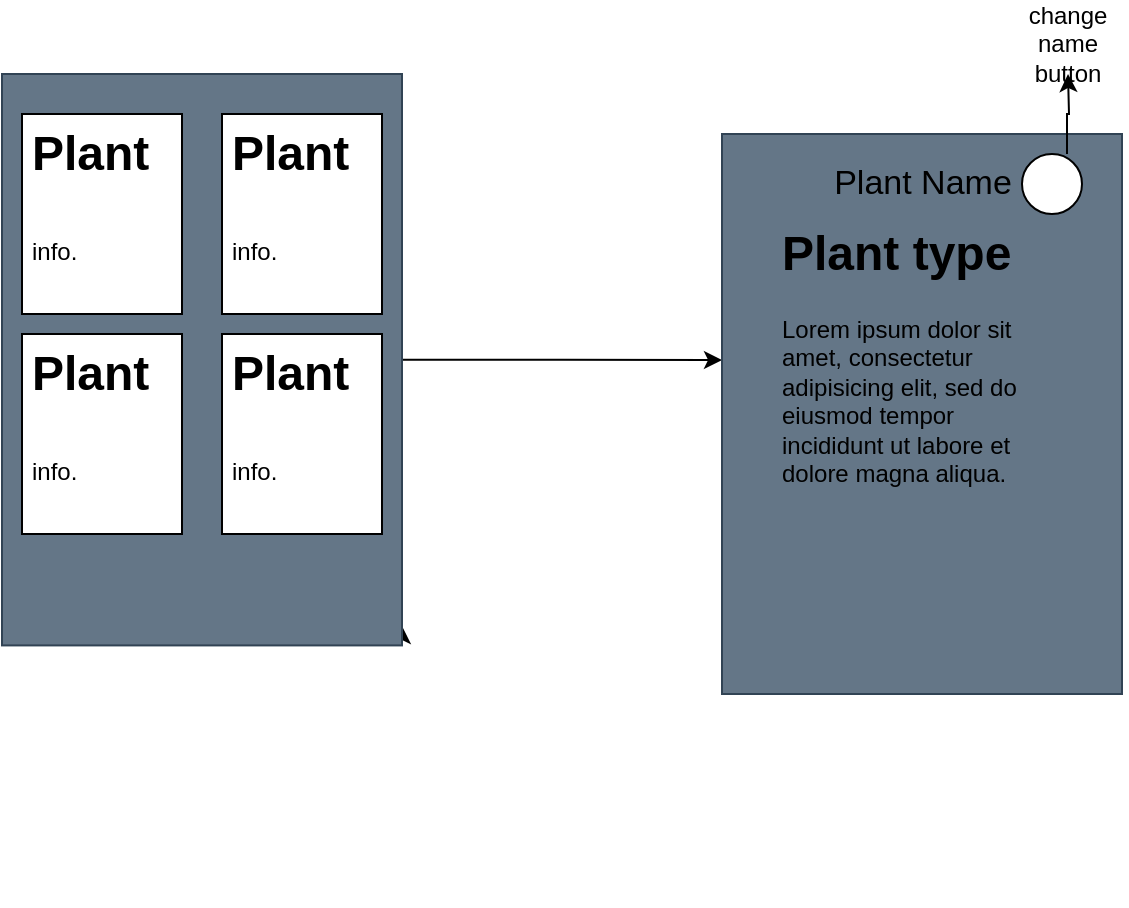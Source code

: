 <mxfile version="23.1.1" type="github">
  <diagram name="Page-1" id="HZjEvbOUQnJ17dc9Jhi6">
    <mxGraphModel dx="1434" dy="764" grid="1" gridSize="10" guides="1" tooltips="1" connect="1" arrows="1" fold="1" page="1" pageScale="1" pageWidth="850" pageHeight="1100" math="0" shadow="0">
      <root>
        <mxCell id="0" />
        <mxCell id="1" parent="0" />
        <mxCell id="RD_BjFuZVKAJSrdPhWW8-18" value="" style="group" vertex="1" connectable="0" parent="1">
          <mxGeometry x="50" y="60" width="290" height="395.71" as="geometry" />
        </mxCell>
        <mxCell id="RD_BjFuZVKAJSrdPhWW8-17" style="edgeStyle=orthogonalEdgeStyle;rounded=0;orthogonalLoop=1;jettySize=auto;html=1;exitX=1;exitY=1;exitDx=0;exitDy=0;" edge="1" parent="RD_BjFuZVKAJSrdPhWW8-18" source="RD_BjFuZVKAJSrdPhWW8-3">
          <mxGeometry relative="1" as="geometry">
            <mxPoint x="190" y="256" as="targetPoint" />
          </mxGeometry>
        </mxCell>
        <mxCell id="RD_BjFuZVKAJSrdPhWW8-24" style="edgeStyle=orthogonalEdgeStyle;rounded=0;orthogonalLoop=1;jettySize=auto;html=1;exitX=1;exitY=0.5;exitDx=0;exitDy=0;" edge="1" parent="RD_BjFuZVKAJSrdPhWW8-18" source="RD_BjFuZVKAJSrdPhWW8-3">
          <mxGeometry relative="1" as="geometry">
            <mxPoint x="350" y="123" as="targetPoint" />
          </mxGeometry>
        </mxCell>
        <mxCell id="RD_BjFuZVKAJSrdPhWW8-3" value="" style="whiteSpace=wrap;html=1;aspect=fixed;fillColor=#647687;fontColor=#ffffff;strokeColor=#314354;rotation=0;" vertex="1" parent="RD_BjFuZVKAJSrdPhWW8-18">
          <mxGeometry x="-10" y="-20" width="200" height="285.71" as="geometry">
            <mxPoint x="100" y="130" as="offset" />
          </mxGeometry>
        </mxCell>
        <mxCell id="RD_BjFuZVKAJSrdPhWW8-7" value="" style="rounded=0;whiteSpace=wrap;html=1;" vertex="1" parent="RD_BjFuZVKAJSrdPhWW8-18">
          <mxGeometry x="100" width="80" height="100" as="geometry" />
        </mxCell>
        <mxCell id="RD_BjFuZVKAJSrdPhWW8-8" value="" style="rounded=0;whiteSpace=wrap;html=1;" vertex="1" parent="RD_BjFuZVKAJSrdPhWW8-18">
          <mxGeometry width="80" height="100" as="geometry" />
        </mxCell>
        <mxCell id="RD_BjFuZVKAJSrdPhWW8-9" value="" style="rounded=0;whiteSpace=wrap;html=1;" vertex="1" parent="RD_BjFuZVKAJSrdPhWW8-18">
          <mxGeometry x="100" y="110" width="80" height="100" as="geometry" />
        </mxCell>
        <mxCell id="RD_BjFuZVKAJSrdPhWW8-10" value="" style="rounded=0;whiteSpace=wrap;html=1;" vertex="1" parent="RD_BjFuZVKAJSrdPhWW8-18">
          <mxGeometry y="110" width="80" height="100" as="geometry" />
        </mxCell>
        <mxCell id="RD_BjFuZVKAJSrdPhWW8-11" value="&lt;h1&gt;&lt;span style=&quot;background-color: initial;&quot;&gt;Plant&lt;/span&gt;&lt;/h1&gt;&lt;h1&gt;&lt;span style=&quot;background-color: initial; font-size: 12px; font-weight: normal;&quot;&gt;info.&lt;/span&gt;&lt;br&gt;&lt;/h1&gt;" style="text;html=1;strokeColor=none;fillColor=none;spacing=5;spacingTop=-20;whiteSpace=wrap;overflow=hidden;rounded=0;" vertex="1" parent="RD_BjFuZVKAJSrdPhWW8-18">
          <mxGeometry width="80" height="100" as="geometry" />
        </mxCell>
        <mxCell id="RD_BjFuZVKAJSrdPhWW8-12" value="&lt;h1&gt;&lt;span style=&quot;background-color: initial;&quot;&gt;Plant&lt;/span&gt;&lt;/h1&gt;&lt;h1&gt;&lt;span style=&quot;background-color: initial; font-size: 12px; font-weight: normal;&quot;&gt;info.&lt;/span&gt;&lt;br&gt;&lt;/h1&gt;" style="text;html=1;strokeColor=none;fillColor=none;spacing=5;spacingTop=-20;whiteSpace=wrap;overflow=hidden;rounded=0;" vertex="1" parent="RD_BjFuZVKAJSrdPhWW8-18">
          <mxGeometry x="100" width="80" height="100" as="geometry" />
        </mxCell>
        <mxCell id="RD_BjFuZVKAJSrdPhWW8-13" value="&lt;h1&gt;&lt;span style=&quot;background-color: initial;&quot;&gt;Plant&lt;/span&gt;&lt;/h1&gt;&lt;h1&gt;&lt;span style=&quot;background-color: initial; font-size: 12px; font-weight: normal;&quot;&gt;info.&lt;/span&gt;&lt;br&gt;&lt;/h1&gt;" style="text;html=1;strokeColor=none;fillColor=none;spacing=5;spacingTop=-20;whiteSpace=wrap;overflow=hidden;rounded=0;" vertex="1" parent="RD_BjFuZVKAJSrdPhWW8-18">
          <mxGeometry y="110" width="80" height="100" as="geometry" />
        </mxCell>
        <mxCell id="RD_BjFuZVKAJSrdPhWW8-14" value="&lt;h1&gt;&lt;span style=&quot;background-color: initial;&quot;&gt;Plant&lt;/span&gt;&lt;/h1&gt;&lt;h1&gt;&lt;span style=&quot;background-color: initial; font-size: 12px; font-weight: normal;&quot;&gt;info.&lt;/span&gt;&lt;br&gt;&lt;/h1&gt;" style="text;html=1;strokeColor=none;fillColor=none;spacing=5;spacingTop=-20;whiteSpace=wrap;overflow=hidden;rounded=0;" vertex="1" parent="RD_BjFuZVKAJSrdPhWW8-18">
          <mxGeometry x="100" y="110" width="80" height="100" as="geometry" />
        </mxCell>
        <mxCell id="RD_BjFuZVKAJSrdPhWW8-38" value="" style="whiteSpace=wrap;html=1;aspect=fixed;rotation=0;fillColor=#647687;fontColor=#ffffff;strokeColor=#314354;" vertex="1" parent="1">
          <mxGeometry x="400" y="70" width="200" height="280" as="geometry" />
        </mxCell>
        <mxCell id="RD_BjFuZVKAJSrdPhWW8-44" style="edgeStyle=orthogonalEdgeStyle;rounded=0;orthogonalLoop=1;jettySize=auto;html=1;exitX=1;exitY=0;exitDx=0;exitDy=0;" edge="1" parent="1" source="RD_BjFuZVKAJSrdPhWW8-40">
          <mxGeometry relative="1" as="geometry">
            <mxPoint x="573" y="40" as="targetPoint" />
          </mxGeometry>
        </mxCell>
        <mxCell id="RD_BjFuZVKAJSrdPhWW8-40" value="&lt;font style=&quot;font-size: 17px;&quot;&gt;Plant Name&lt;/font&gt;" style="text;html=1;strokeColor=none;fillColor=none;align=center;verticalAlign=middle;whiteSpace=wrap;rounded=0;" vertex="1" parent="1">
          <mxGeometry x="427.5" y="80" width="145" height="30" as="geometry" />
        </mxCell>
        <mxCell id="RD_BjFuZVKAJSrdPhWW8-42" value="" style="ellipse;whiteSpace=wrap;html=1;aspect=fixed;" vertex="1" parent="1">
          <mxGeometry x="550" y="80" width="30" height="30" as="geometry" />
        </mxCell>
        <mxCell id="RD_BjFuZVKAJSrdPhWW8-45" value="change name button" style="text;html=1;strokeColor=none;fillColor=none;align=center;verticalAlign=middle;whiteSpace=wrap;rounded=0;" vertex="1" parent="1">
          <mxGeometry x="542.5" y="10" width="60" height="30" as="geometry" />
        </mxCell>
        <mxCell id="RD_BjFuZVKAJSrdPhWW8-47" value="&lt;h1&gt;Plant type&lt;/h1&gt;&lt;p&gt;Lorem ipsum dolor sit amet, consectetur adipisicing elit, sed do eiusmod tempor incididunt ut labore et dolore magna aliqua.&lt;/p&gt;" style="text;html=1;strokeColor=none;fillColor=none;spacing=5;spacingTop=-20;whiteSpace=wrap;overflow=hidden;rounded=0;" vertex="1" parent="1">
          <mxGeometry x="425" y="110" width="145" height="160" as="geometry" />
        </mxCell>
      </root>
    </mxGraphModel>
  </diagram>
</mxfile>
